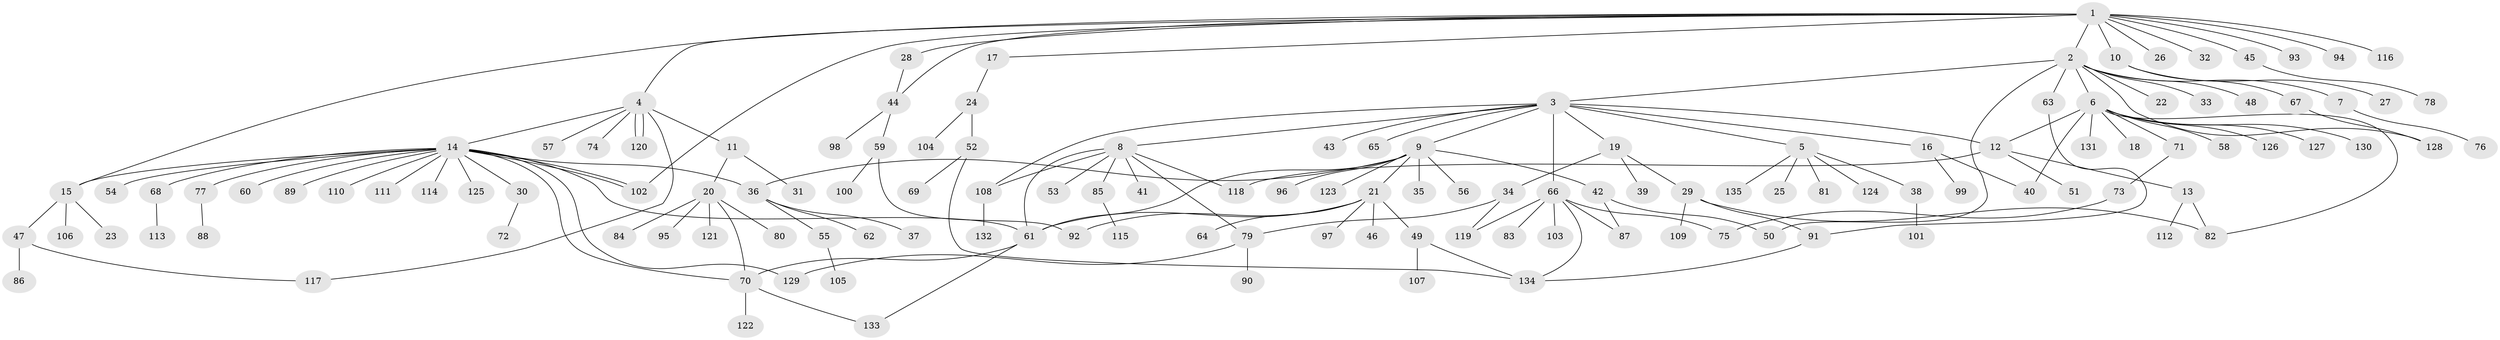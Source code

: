 // Generated by graph-tools (version 1.1) at 2025/14/03/09/25 04:14:27]
// undirected, 135 vertices, 165 edges
graph export_dot {
graph [start="1"]
  node [color=gray90,style=filled];
  1;
  2;
  3;
  4;
  5;
  6;
  7;
  8;
  9;
  10;
  11;
  12;
  13;
  14;
  15;
  16;
  17;
  18;
  19;
  20;
  21;
  22;
  23;
  24;
  25;
  26;
  27;
  28;
  29;
  30;
  31;
  32;
  33;
  34;
  35;
  36;
  37;
  38;
  39;
  40;
  41;
  42;
  43;
  44;
  45;
  46;
  47;
  48;
  49;
  50;
  51;
  52;
  53;
  54;
  55;
  56;
  57;
  58;
  59;
  60;
  61;
  62;
  63;
  64;
  65;
  66;
  67;
  68;
  69;
  70;
  71;
  72;
  73;
  74;
  75;
  76;
  77;
  78;
  79;
  80;
  81;
  82;
  83;
  84;
  85;
  86;
  87;
  88;
  89;
  90;
  91;
  92;
  93;
  94;
  95;
  96;
  97;
  98;
  99;
  100;
  101;
  102;
  103;
  104;
  105;
  106;
  107;
  108;
  109;
  110;
  111;
  112;
  113;
  114;
  115;
  116;
  117;
  118;
  119;
  120;
  121;
  122;
  123;
  124;
  125;
  126;
  127;
  128;
  129;
  130;
  131;
  132;
  133;
  134;
  135;
  1 -- 2;
  1 -- 4;
  1 -- 10;
  1 -- 15;
  1 -- 17;
  1 -- 26;
  1 -- 28;
  1 -- 32;
  1 -- 44;
  1 -- 45;
  1 -- 93;
  1 -- 94;
  1 -- 102;
  1 -- 116;
  2 -- 3;
  2 -- 6;
  2 -- 7;
  2 -- 22;
  2 -- 33;
  2 -- 48;
  2 -- 50;
  2 -- 63;
  2 -- 128;
  3 -- 5;
  3 -- 8;
  3 -- 9;
  3 -- 12;
  3 -- 16;
  3 -- 19;
  3 -- 43;
  3 -- 65;
  3 -- 66;
  3 -- 108;
  4 -- 11;
  4 -- 14;
  4 -- 57;
  4 -- 74;
  4 -- 117;
  4 -- 120;
  4 -- 120;
  5 -- 25;
  5 -- 38;
  5 -- 81;
  5 -- 124;
  5 -- 135;
  6 -- 12;
  6 -- 18;
  6 -- 40;
  6 -- 58;
  6 -- 71;
  6 -- 82;
  6 -- 126;
  6 -- 127;
  6 -- 130;
  6 -- 131;
  7 -- 76;
  8 -- 41;
  8 -- 53;
  8 -- 61;
  8 -- 79;
  8 -- 85;
  8 -- 108;
  8 -- 118;
  9 -- 21;
  9 -- 35;
  9 -- 36;
  9 -- 42;
  9 -- 56;
  9 -- 61;
  9 -- 96;
  9 -- 123;
  10 -- 27;
  10 -- 67;
  11 -- 20;
  11 -- 31;
  12 -- 13;
  12 -- 51;
  12 -- 118;
  13 -- 82;
  13 -- 112;
  14 -- 15;
  14 -- 30;
  14 -- 36;
  14 -- 54;
  14 -- 60;
  14 -- 61;
  14 -- 68;
  14 -- 70;
  14 -- 77;
  14 -- 89;
  14 -- 102;
  14 -- 102;
  14 -- 110;
  14 -- 111;
  14 -- 114;
  14 -- 125;
  14 -- 129;
  15 -- 23;
  15 -- 47;
  15 -- 106;
  16 -- 40;
  16 -- 99;
  17 -- 24;
  19 -- 29;
  19 -- 34;
  19 -- 39;
  20 -- 70;
  20 -- 80;
  20 -- 84;
  20 -- 95;
  20 -- 121;
  21 -- 46;
  21 -- 49;
  21 -- 61;
  21 -- 64;
  21 -- 92;
  21 -- 97;
  24 -- 52;
  24 -- 104;
  28 -- 44;
  29 -- 82;
  29 -- 91;
  29 -- 109;
  30 -- 72;
  34 -- 79;
  34 -- 119;
  36 -- 37;
  36 -- 55;
  36 -- 62;
  38 -- 101;
  42 -- 50;
  42 -- 87;
  44 -- 59;
  44 -- 98;
  45 -- 78;
  47 -- 86;
  47 -- 117;
  49 -- 107;
  49 -- 134;
  52 -- 69;
  52 -- 134;
  55 -- 105;
  59 -- 92;
  59 -- 100;
  61 -- 70;
  61 -- 133;
  63 -- 91;
  66 -- 75;
  66 -- 83;
  66 -- 87;
  66 -- 103;
  66 -- 119;
  66 -- 134;
  67 -- 128;
  68 -- 113;
  70 -- 122;
  70 -- 133;
  71 -- 73;
  73 -- 75;
  77 -- 88;
  79 -- 90;
  79 -- 129;
  85 -- 115;
  91 -- 134;
  108 -- 132;
}
